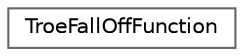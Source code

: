 digraph "Graphical Class Hierarchy"
{
 // LATEX_PDF_SIZE
  bgcolor="transparent";
  edge [fontname=Helvetica,fontsize=10,labelfontname=Helvetica,labelfontsize=10];
  node [fontname=Helvetica,fontsize=10,shape=box,height=0.2,width=0.4];
  rankdir="LR";
  Node0 [id="Node000000",label="TroeFallOffFunction",height=0.2,width=0.4,color="grey40", fillcolor="white", style="filled",URL="$classFoam_1_1TroeFallOffFunction.html",tooltip="The Troe fall-off function."];
}
